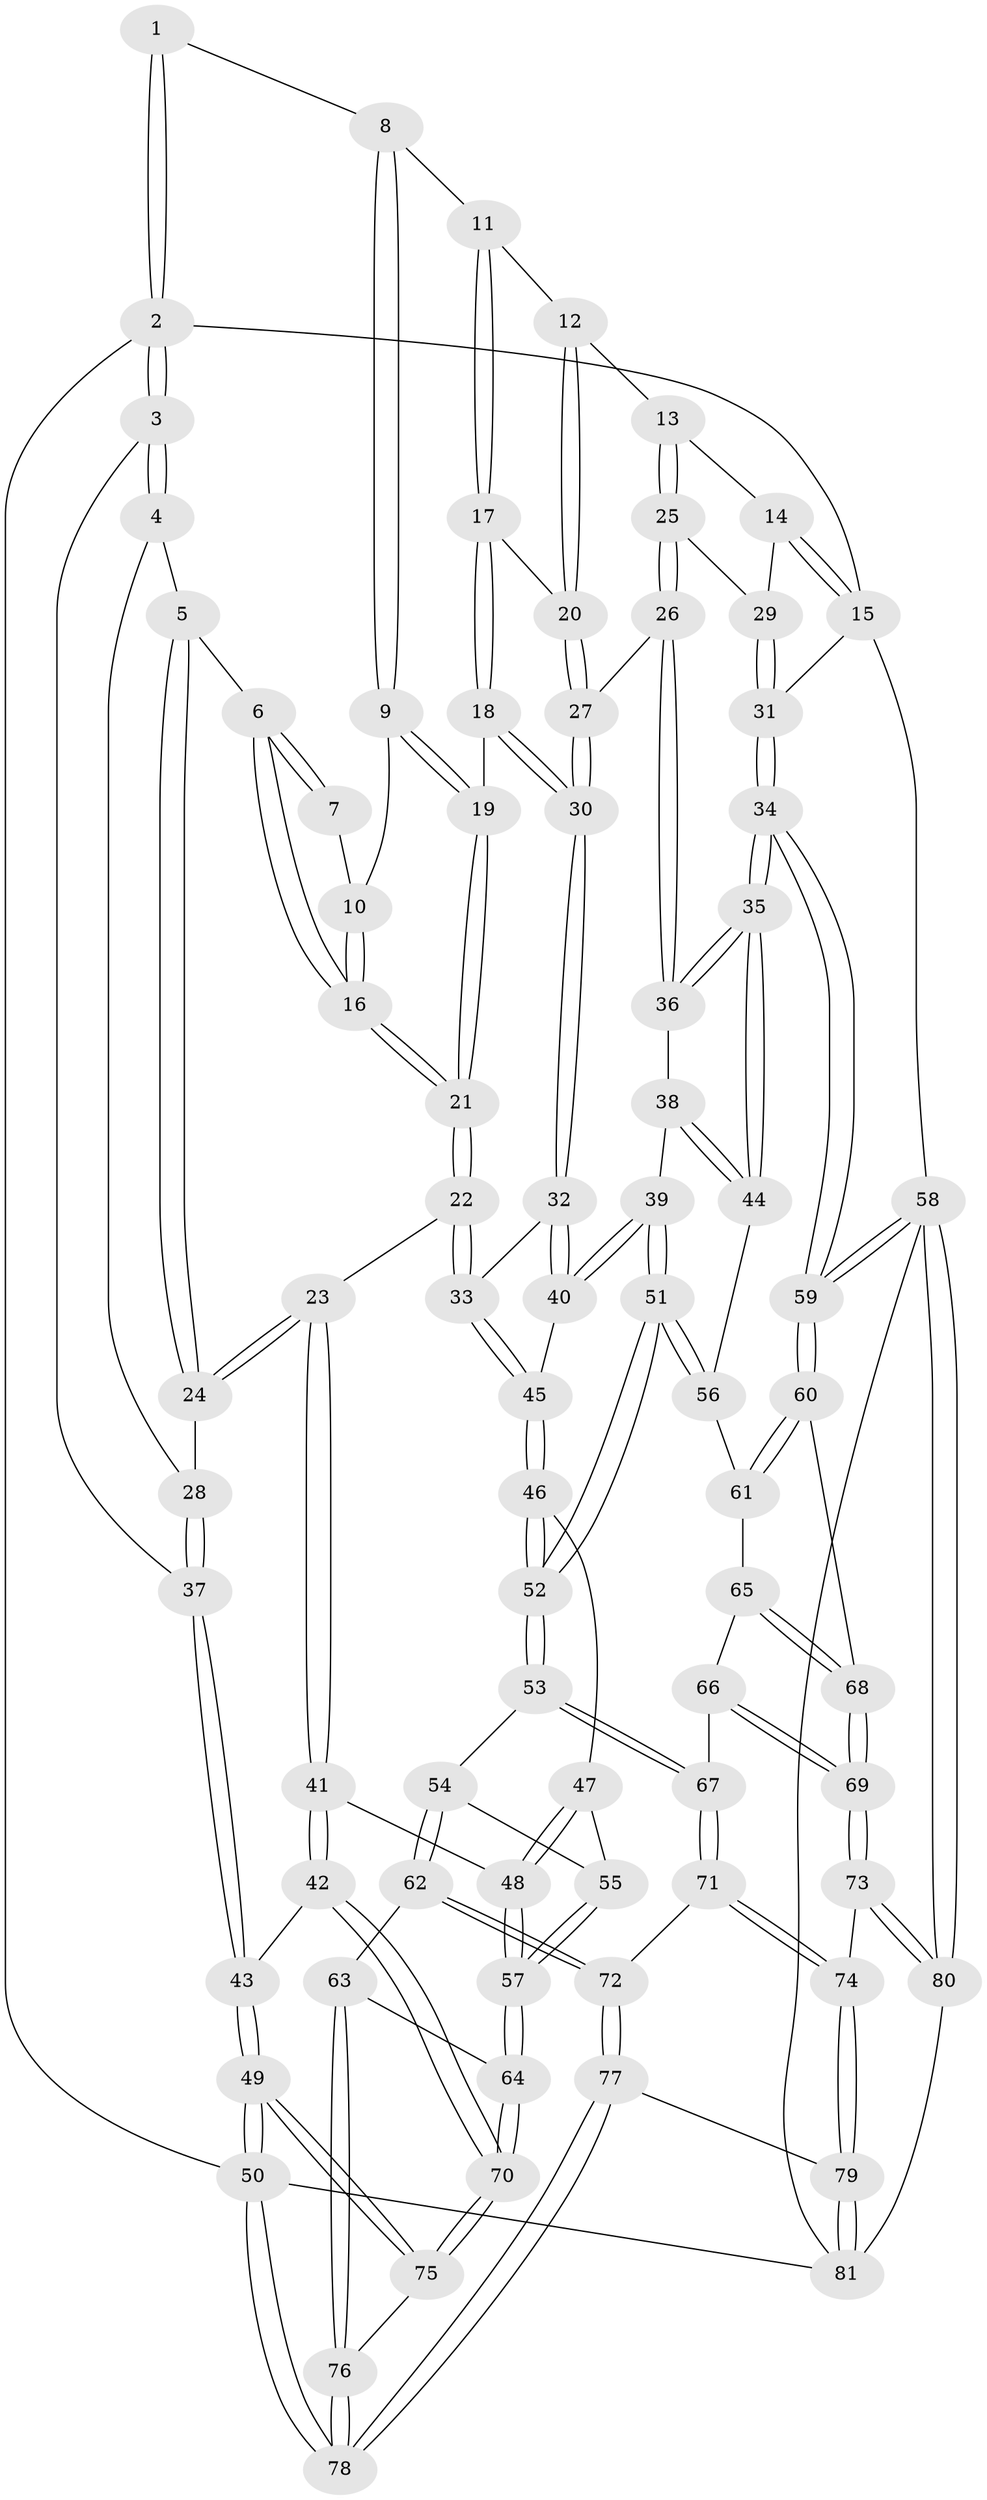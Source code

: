 // Generated by graph-tools (version 1.1) at 2025/03/03/09/25 03:03:13]
// undirected, 81 vertices, 199 edges
graph export_dot {
graph [start="1"]
  node [color=gray90,style=filled];
  1 [pos="+0.3198097898312875+0"];
  2 [pos="+0+0"];
  3 [pos="+0+0.06085992826982513"];
  4 [pos="+0.09291656705179625+0.07714686170725342"];
  5 [pos="+0.1388564693689275+0.07651206645032026"];
  6 [pos="+0.21960968284395987+0.029715025885484598"];
  7 [pos="+0.31268674104764477+0"];
  8 [pos="+0.4696667891279876+0"];
  9 [pos="+0.42228485553041867+0.09224705975771107"];
  10 [pos="+0.3298116515934149+0.060375252462533065"];
  11 [pos="+0.6479697377249458+0"];
  12 [pos="+0.7275474344841908+0"];
  13 [pos="+0.7689378804817565+0"];
  14 [pos="+0.8662688712704382+0"];
  15 [pos="+1+0"];
  16 [pos="+0.3053180454371479+0.21328015106209516"];
  17 [pos="+0.5206659513798184+0.1877657981332371"];
  18 [pos="+0.5136228634713468+0.20089750529391248"];
  19 [pos="+0.4171349067668047+0.1851815252313913"];
  20 [pos="+0.6575534032928253+0.11785087105667133"];
  21 [pos="+0.30967398933641316+0.2312133729988267"];
  22 [pos="+0.2862292884099332+0.2630592557466575"];
  23 [pos="+0.26868390080701043+0.26638354519558677"];
  24 [pos="+0.22332526659719712+0.24128650356278805"];
  25 [pos="+0.7282054909812938+0.23020062407858968"];
  26 [pos="+0.696812603645507+0.24465673362699034"];
  27 [pos="+0.6790250089432232+0.237232257608829"];
  28 [pos="+0.1764996107855434+0.23006781298325665"];
  29 [pos="+0.7759405277420828+0.22758876492320604"];
  30 [pos="+0.5475576440945326+0.2400671945416625"];
  31 [pos="+1+0.3026298685352498"];
  32 [pos="+0.5424944800698518+0.29386793361594926"];
  33 [pos="+0.3654127091729713+0.38344370305470143"];
  34 [pos="+1+0.35881105043737704"];
  35 [pos="+1+0.3632995882491476"];
  36 [pos="+0.7048649547728666+0.33561048896841"];
  37 [pos="+0+0.153840769204784"];
  38 [pos="+0.7035768568586819+0.33912238629185454"];
  39 [pos="+0.6164164369114656+0.46211810020286415"];
  40 [pos="+0.5766733728340744+0.42224723420528265"];
  41 [pos="+0.018575409570130128+0.5298707940143597"];
  42 [pos="+0.007382509034878114+0.5308756694492006"];
  43 [pos="+0+0.5204411437784048"];
  44 [pos="+0.8754428285720219+0.49178873530538786"];
  45 [pos="+0.3740841659952048+0.40979586426727627"];
  46 [pos="+0.3673269677240272+0.44652426185540794"];
  47 [pos="+0.3497146838730731+0.48379047649388635"];
  48 [pos="+0.09990033408273938+0.5583755900367956"];
  49 [pos="+0+0.9583239809457614"];
  50 [pos="+0+1"];
  51 [pos="+0.6467586673941765+0.5822062410296861"];
  52 [pos="+0.6396730482320478+0.5959241927735862"];
  53 [pos="+0.6395504725134346+0.5962725463237344"];
  54 [pos="+0.4759980424500264+0.6019776480938217"];
  55 [pos="+0.374903069740064+0.5524807942012553"];
  56 [pos="+0.8487015909773596+0.5116671936647527"];
  57 [pos="+0.2849775975734343+0.720206429122664"];
  58 [pos="+1+1"];
  59 [pos="+1+0.69474677740176"];
  60 [pos="+1+0.7283406371361962"];
  61 [pos="+0.8767295770010826+0.6412149990632102"];
  62 [pos="+0.3428759465917234+0.7400439535258063"];
  63 [pos="+0.2973063532163156+0.741439790264443"];
  64 [pos="+0.29439783611626236+0.7388719816803943"];
  65 [pos="+0.8680143507047416+0.6941920766659633"];
  66 [pos="+0.8548410425420649+0.706656649832039"];
  67 [pos="+0.6421755626803388+0.6388147370017851"];
  68 [pos="+1+0.7309872981280126"];
  69 [pos="+0.8635466214906754+0.8556198825974756"];
  70 [pos="+0.12368276355679349+0.828900642164438"];
  71 [pos="+0.6380704291150099+0.6676652899398097"];
  72 [pos="+0.5119870684092598+0.791340116859685"];
  73 [pos="+0.8535031609271119+0.8666619683617109"];
  74 [pos="+0.7299593120312041+0.8168291623957262"];
  75 [pos="+0.1038842975359447+0.8714066005337124"];
  76 [pos="+0.30474321110518504+1"];
  77 [pos="+0.5062328959142621+1"];
  78 [pos="+0.33773390553856597+1"];
  79 [pos="+0.5070783776215819+1"];
  80 [pos="+0.859509587052429+0.9083287096182165"];
  81 [pos="+0.8088110033042119+1"];
  1 -- 2;
  1 -- 2;
  1 -- 8;
  2 -- 3;
  2 -- 3;
  2 -- 15;
  2 -- 50;
  3 -- 4;
  3 -- 4;
  3 -- 37;
  4 -- 5;
  4 -- 28;
  5 -- 6;
  5 -- 24;
  5 -- 24;
  6 -- 7;
  6 -- 7;
  6 -- 16;
  6 -- 16;
  7 -- 10;
  8 -- 9;
  8 -- 9;
  8 -- 11;
  9 -- 10;
  9 -- 19;
  9 -- 19;
  10 -- 16;
  10 -- 16;
  11 -- 12;
  11 -- 17;
  11 -- 17;
  12 -- 13;
  12 -- 20;
  12 -- 20;
  13 -- 14;
  13 -- 25;
  13 -- 25;
  14 -- 15;
  14 -- 15;
  14 -- 29;
  15 -- 31;
  15 -- 58;
  16 -- 21;
  16 -- 21;
  17 -- 18;
  17 -- 18;
  17 -- 20;
  18 -- 19;
  18 -- 30;
  18 -- 30;
  19 -- 21;
  19 -- 21;
  20 -- 27;
  20 -- 27;
  21 -- 22;
  21 -- 22;
  22 -- 23;
  22 -- 33;
  22 -- 33;
  23 -- 24;
  23 -- 24;
  23 -- 41;
  23 -- 41;
  24 -- 28;
  25 -- 26;
  25 -- 26;
  25 -- 29;
  26 -- 27;
  26 -- 36;
  26 -- 36;
  27 -- 30;
  27 -- 30;
  28 -- 37;
  28 -- 37;
  29 -- 31;
  29 -- 31;
  30 -- 32;
  30 -- 32;
  31 -- 34;
  31 -- 34;
  32 -- 33;
  32 -- 40;
  32 -- 40;
  33 -- 45;
  33 -- 45;
  34 -- 35;
  34 -- 35;
  34 -- 59;
  34 -- 59;
  35 -- 36;
  35 -- 36;
  35 -- 44;
  35 -- 44;
  36 -- 38;
  37 -- 43;
  37 -- 43;
  38 -- 39;
  38 -- 44;
  38 -- 44;
  39 -- 40;
  39 -- 40;
  39 -- 51;
  39 -- 51;
  40 -- 45;
  41 -- 42;
  41 -- 42;
  41 -- 48;
  42 -- 43;
  42 -- 70;
  42 -- 70;
  43 -- 49;
  43 -- 49;
  44 -- 56;
  45 -- 46;
  45 -- 46;
  46 -- 47;
  46 -- 52;
  46 -- 52;
  47 -- 48;
  47 -- 48;
  47 -- 55;
  48 -- 57;
  48 -- 57;
  49 -- 50;
  49 -- 50;
  49 -- 75;
  49 -- 75;
  50 -- 78;
  50 -- 78;
  50 -- 81;
  51 -- 52;
  51 -- 52;
  51 -- 56;
  51 -- 56;
  52 -- 53;
  52 -- 53;
  53 -- 54;
  53 -- 67;
  53 -- 67;
  54 -- 55;
  54 -- 62;
  54 -- 62;
  55 -- 57;
  55 -- 57;
  56 -- 61;
  57 -- 64;
  57 -- 64;
  58 -- 59;
  58 -- 59;
  58 -- 80;
  58 -- 80;
  58 -- 81;
  59 -- 60;
  59 -- 60;
  60 -- 61;
  60 -- 61;
  60 -- 68;
  61 -- 65;
  62 -- 63;
  62 -- 72;
  62 -- 72;
  63 -- 64;
  63 -- 76;
  63 -- 76;
  64 -- 70;
  64 -- 70;
  65 -- 66;
  65 -- 68;
  65 -- 68;
  66 -- 67;
  66 -- 69;
  66 -- 69;
  67 -- 71;
  67 -- 71;
  68 -- 69;
  68 -- 69;
  69 -- 73;
  69 -- 73;
  70 -- 75;
  70 -- 75;
  71 -- 72;
  71 -- 74;
  71 -- 74;
  72 -- 77;
  72 -- 77;
  73 -- 74;
  73 -- 80;
  73 -- 80;
  74 -- 79;
  74 -- 79;
  75 -- 76;
  76 -- 78;
  76 -- 78;
  77 -- 78;
  77 -- 78;
  77 -- 79;
  79 -- 81;
  79 -- 81;
  80 -- 81;
}
